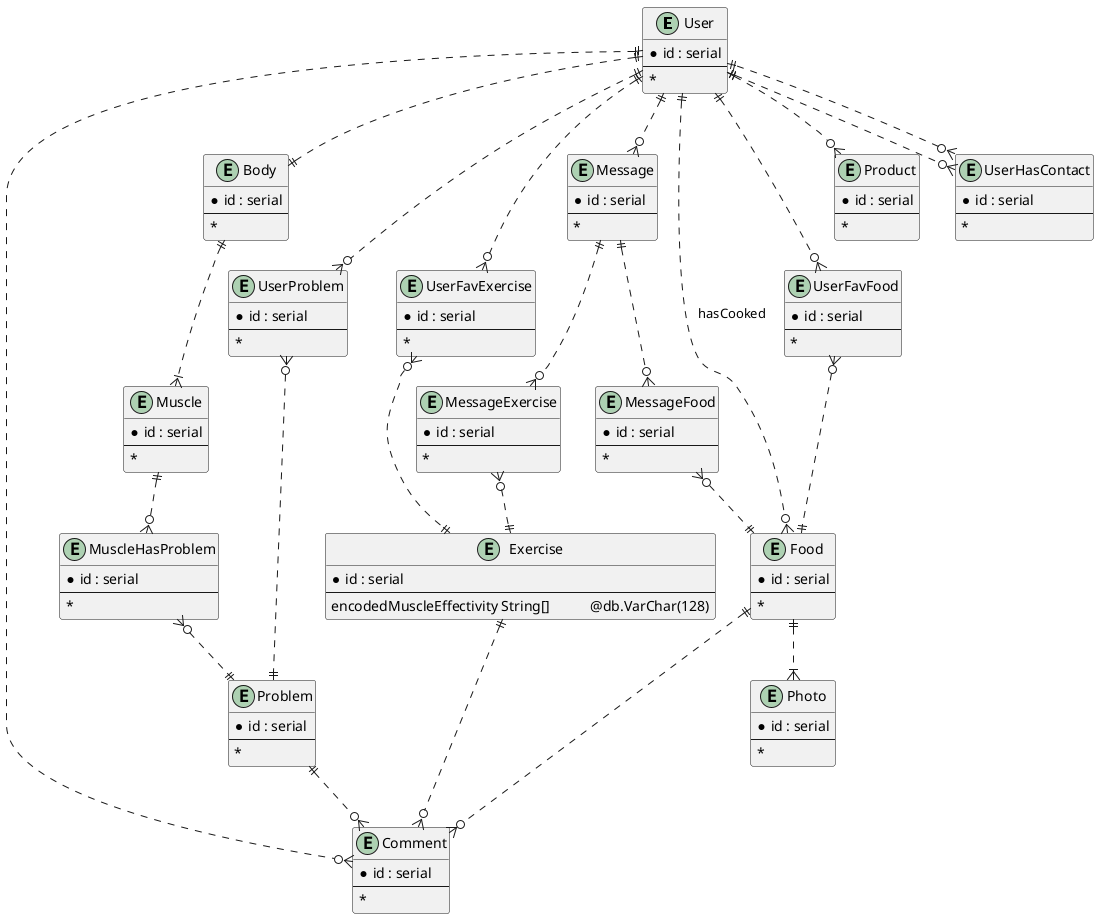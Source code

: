 @startuml

entity User {
    *id : serial
    --
    *
}

entity Message {
    *id : serial
    --
    *
}

entity UserProblem {
    *id : serial
    --
    *
}

entity UserFavExercise {
    *id : serial
    --
    *
}

entity MessageExercise {
    *id : serial
    --
    *
}

entity MessageFood {
    *id : serial
    --
    *
}

entity Exercise {
    *id : serial
    --
    encodedMuscleEffectivity String[]           @db.VarChar(128)
}

entity Body {
    *id : serial
    --
    *
}

entity Problem {
    *id : serial
    --
    *
}

entity Food {
    *id : serial
    --
    *
}

entity Photo {
    *id : serial
    --
    *
}

entity Comment {
    *id : serial
    --
    *
}

entity Product {
    *id : serial
    --
    *
}

entity Muscle {
    *id : serial
    --
    *
}

entity MuscleHasProblem {
    *id : serial
    --
    *
}

entity UserHasContact {
    *id : serial
    --
    *
}

entity UserFavFood {
    *id : serial
    --
    *
}


User ||..o{ Comment
User ||..o{ UserHasContact
UserHasContact }o..|| User
User ||..o{ Food : hasCooked
User ||..o{ UserProblem
UserProblem }o..|| Problem
User ||..o{ UserFavExercise
UserFavExercise }o..|| Exercise
User ||..o{ UserFavFood
UserFavFood }o..|| Food
User ||..o{ Message
User ||..o{ Product
User ||..|| Body
Body ||..|{ Muscle
Muscle ||..o{ MuscleHasProblem
MuscleHasProblem }o..|| Problem

Message ||..o{ MessageExercise
MessageExercise }o..|| Exercise
Message ||..o{ MessageFood
MessageFood }o..|| Food

Problem ||..o{ Comment
Exercise ||..o{ Comment
Food ||..o{ Comment
Food ||..|{ Photo


@enduml